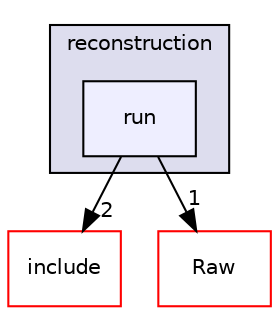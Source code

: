 digraph "/home/travis/build/AliceO2Group/AliceO2/Detectors/EMCAL/reconstruction/run" {
  bgcolor=transparent;
  compound=true
  node [ fontsize="10", fontname="Helvetica"];
  edge [ labelfontsize="10", labelfontname="Helvetica"];
  subgraph clusterdir_43247e9473992ee8ffdfc874c5267163 {
    graph [ bgcolor="#ddddee", pencolor="black", label="reconstruction" fontname="Helvetica", fontsize="10", URL="dir_43247e9473992ee8ffdfc874c5267163.html"]
  dir_648671bc339df01bd1b5df8a7c7828c9 [shape=box, label="run", style="filled", fillcolor="#eeeeff", pencolor="black", URL="dir_648671bc339df01bd1b5df8a7c7828c9.html"];
  }
  dir_14c8cfaaee0dfb1e837e70bcf15bda98 [shape=box label="include" color="red" URL="dir_14c8cfaaee0dfb1e837e70bcf15bda98.html"];
  dir_26637d1bd82229bc9ed97f7e706be743 [shape=box label="Raw" color="red" URL="dir_26637d1bd82229bc9ed97f7e706be743.html"];
  dir_648671bc339df01bd1b5df8a7c7828c9->dir_14c8cfaaee0dfb1e837e70bcf15bda98 [headlabel="2", labeldistance=1.5 headhref="dir_000467_000460.html"];
  dir_648671bc339df01bd1b5df8a7c7828c9->dir_26637d1bd82229bc9ed97f7e706be743 [headlabel="1", labeldistance=1.5 headhref="dir_000467_000643.html"];
}
